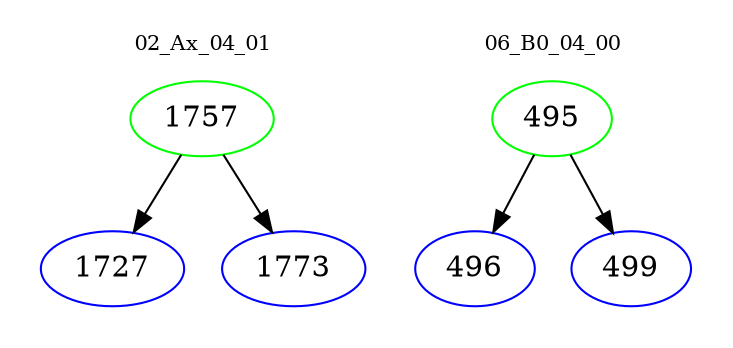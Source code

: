 digraph{
subgraph cluster_0 {
color = white
label = "02_Ax_04_01";
fontsize=10;
T0_1757 [label="1757", color="green"]
T0_1757 -> T0_1727 [color="black"]
T0_1727 [label="1727", color="blue"]
T0_1757 -> T0_1773 [color="black"]
T0_1773 [label="1773", color="blue"]
}
subgraph cluster_1 {
color = white
label = "06_B0_04_00";
fontsize=10;
T1_495 [label="495", color="green"]
T1_495 -> T1_496 [color="black"]
T1_496 [label="496", color="blue"]
T1_495 -> T1_499 [color="black"]
T1_499 [label="499", color="blue"]
}
}
